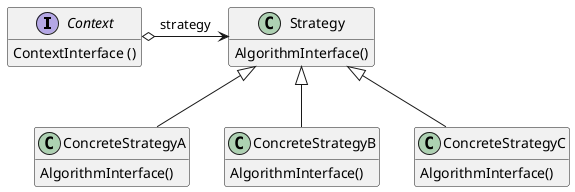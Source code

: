 @startuml
'https://plantuml.com/class-diagram

interface Context  {
    ContextInterface ()
}
hide Context members
show Context methods

class Strategy {
    AlgorithmInterface()
}
hide Strategy members
show Strategy methods

Context o->Strategy : strategy

class ConcreteStrategyA extends Strategy{
    AlgorithmInterface()
}
hide ConcreteStrategyA members
show ConcreteStrategyA methods

class ConcreteStrategyB extends Strategy{
    AlgorithmInterface()
}
hide ConcreteStrategyB members
show ConcreteStrategyB methods

class ConcreteStrategyC extends Strategy{
    AlgorithmInterface()
}
hide ConcreteStrategyC members
show ConcreteStrategyC methods


@enduml